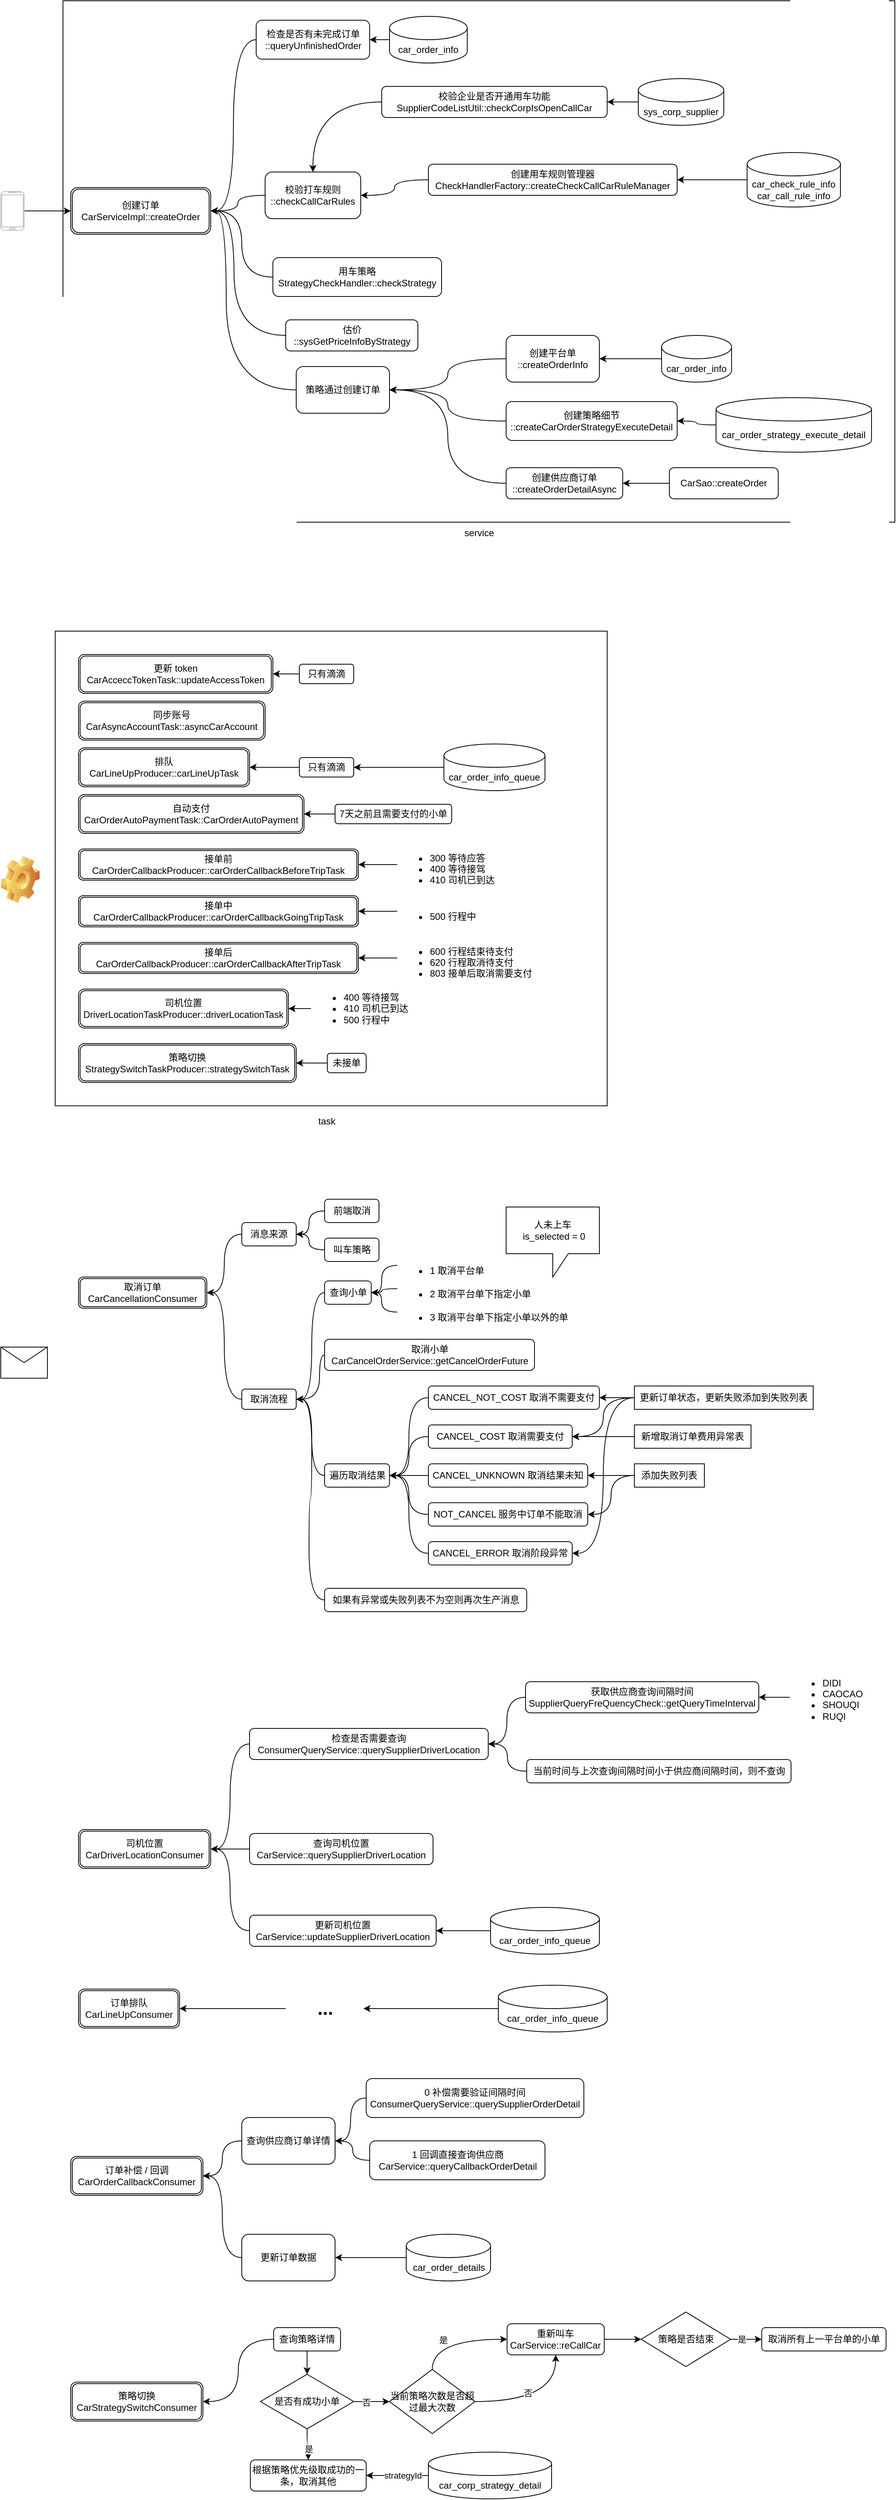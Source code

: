 <mxfile version="15.3.0" type="github">
  <diagram id="36eU4pKLtjQGRjDaztEr" name="订单状态">
    <mxGraphModel dx="1133" dy="668" grid="1" gridSize="10" guides="1" tooltips="1" connect="1" arrows="1" fold="1" page="1" pageScale="1" pageWidth="827" pageHeight="1169" math="0" shadow="0">
      <root>
        <mxCell id="0" />
        <mxCell id="1" parent="0" />
        <mxCell id="iOZaVTO8fL7gchkErI3n-64" value="" style="rounded=0;whiteSpace=wrap;html=1;" vertex="1" parent="1">
          <mxGeometry x="100" y="880" width="710" height="610" as="geometry" />
        </mxCell>
        <mxCell id="Fg9hLDMmJoLkrDjKvClW-10" value="service" style="verticalLabelPosition=bottom;verticalAlign=top;html=1;shape=mxgraph.basic.rect;fillColor2=none;strokeWidth=1;size=20;indent=5;sketch=0;shadow=0;" parent="1" vertex="1">
          <mxGeometry x="110" y="70" width="1070" height="670" as="geometry" />
        </mxCell>
        <mxCell id="Fg9hLDMmJoLkrDjKvClW-2" value="创建订单&lt;br&gt;CarServiceImpl::createOrder" style="shape=ext;double=1;rounded=1;whiteSpace=wrap;html=1;" parent="1" vertex="1">
          <mxGeometry x="120" y="310" width="180" height="60" as="geometry" />
        </mxCell>
        <mxCell id="Fg9hLDMmJoLkrDjKvClW-6" value="" style="edgeStyle=orthogonalEdgeStyle;rounded=0;orthogonalLoop=1;jettySize=auto;html=1;" parent="1" source="Fg9hLDMmJoLkrDjKvClW-5" target="Fg9hLDMmJoLkrDjKvClW-2" edge="1">
          <mxGeometry relative="1" as="geometry" />
        </mxCell>
        <mxCell id="Fg9hLDMmJoLkrDjKvClW-5" value="" style="verticalLabelPosition=bottom;verticalAlign=top;html=1;shadow=0;dashed=0;strokeWidth=1;shape=mxgraph.android.phone2;strokeColor=#c0c0c0;" parent="1" vertex="1">
          <mxGeometry x="30" y="315" width="30" height="50" as="geometry" />
        </mxCell>
        <mxCell id="iOZaVTO8fL7gchkErI3n-5" style="edgeStyle=orthogonalEdgeStyle;rounded=0;orthogonalLoop=1;jettySize=auto;html=1;entryX=1;entryY=0.5;entryDx=0;entryDy=0;curved=1;" edge="1" parent="1" source="iOZaVTO8fL7gchkErI3n-1" target="Fg9hLDMmJoLkrDjKvClW-2">
          <mxGeometry relative="1" as="geometry" />
        </mxCell>
        <mxCell id="iOZaVTO8fL7gchkErI3n-1" value="检查是否有未完成订单&lt;br&gt;::queryUnfinishedOrder" style="rounded=1;whiteSpace=wrap;html=1;" vertex="1" parent="1">
          <mxGeometry x="358.5" y="95" width="146" height="50" as="geometry" />
        </mxCell>
        <mxCell id="iOZaVTO8fL7gchkErI3n-6" value="" style="edgeStyle=orthogonalEdgeStyle;curved=1;rounded=0;orthogonalLoop=1;jettySize=auto;html=1;" edge="1" parent="1" source="iOZaVTO8fL7gchkErI3n-2" target="Fg9hLDMmJoLkrDjKvClW-2">
          <mxGeometry relative="1" as="geometry" />
        </mxCell>
        <mxCell id="iOZaVTO8fL7gchkErI3n-2" value="校验打车规则&lt;br&gt;::checkCallCarRules" style="rounded=1;whiteSpace=wrap;html=1;" vertex="1" parent="1">
          <mxGeometry x="370" y="290" width="123" height="60" as="geometry" />
        </mxCell>
        <mxCell id="iOZaVTO8fL7gchkErI3n-7" value="" style="edgeStyle=orthogonalEdgeStyle;curved=1;rounded=0;orthogonalLoop=1;jettySize=auto;html=1;" edge="1" parent="1" source="iOZaVTO8fL7gchkErI3n-3" target="iOZaVTO8fL7gchkErI3n-1">
          <mxGeometry relative="1" as="geometry" />
        </mxCell>
        <mxCell id="iOZaVTO8fL7gchkErI3n-3" value="car_order_info" style="shape=cylinder3;whiteSpace=wrap;html=1;boundedLbl=1;backgroundOutline=1;size=15;" vertex="1" parent="1">
          <mxGeometry x="530" y="90" width="100" height="60" as="geometry" />
        </mxCell>
        <mxCell id="iOZaVTO8fL7gchkErI3n-8" value="" style="edgeStyle=orthogonalEdgeStyle;curved=1;rounded=0;orthogonalLoop=1;jettySize=auto;html=1;" edge="1" parent="1" source="iOZaVTO8fL7gchkErI3n-4" target="iOZaVTO8fL7gchkErI3n-2">
          <mxGeometry relative="1" as="geometry" />
        </mxCell>
        <mxCell id="iOZaVTO8fL7gchkErI3n-4" value="校验企业是否开通用车功能&lt;br&gt;SupplierCodeListUtil::checkCorpIsOpenCallCar" style="rounded=1;whiteSpace=wrap;html=1;" vertex="1" parent="1">
          <mxGeometry x="520" y="180" width="290" height="40" as="geometry" />
        </mxCell>
        <mxCell id="iOZaVTO8fL7gchkErI3n-10" value="" style="edgeStyle=orthogonalEdgeStyle;curved=1;rounded=0;orthogonalLoop=1;jettySize=auto;html=1;" edge="1" parent="1" source="iOZaVTO8fL7gchkErI3n-9" target="iOZaVTO8fL7gchkErI3n-4">
          <mxGeometry relative="1" as="geometry" />
        </mxCell>
        <mxCell id="iOZaVTO8fL7gchkErI3n-9" value="sys_corp_supplier" style="shape=cylinder3;whiteSpace=wrap;html=1;boundedLbl=1;backgroundOutline=1;size=15;" vertex="1" parent="1">
          <mxGeometry x="850" y="170" width="110" height="60" as="geometry" />
        </mxCell>
        <mxCell id="iOZaVTO8fL7gchkErI3n-12" value="" style="edgeStyle=orthogonalEdgeStyle;curved=1;rounded=0;orthogonalLoop=1;jettySize=auto;html=1;" edge="1" parent="1" source="iOZaVTO8fL7gchkErI3n-11" target="iOZaVTO8fL7gchkErI3n-2">
          <mxGeometry relative="1" as="geometry" />
        </mxCell>
        <mxCell id="iOZaVTO8fL7gchkErI3n-11" value="创建用车规则管理器&lt;br&gt;CheckHandlerFactory::createCheckCallCarRuleManager" style="rounded=1;whiteSpace=wrap;html=1;" vertex="1" parent="1">
          <mxGeometry x="580" y="280" width="320" height="40" as="geometry" />
        </mxCell>
        <mxCell id="iOZaVTO8fL7gchkErI3n-14" value="" style="edgeStyle=orthogonalEdgeStyle;curved=1;rounded=0;orthogonalLoop=1;jettySize=auto;html=1;" edge="1" parent="1" source="iOZaVTO8fL7gchkErI3n-13" target="iOZaVTO8fL7gchkErI3n-11">
          <mxGeometry relative="1" as="geometry" />
        </mxCell>
        <mxCell id="iOZaVTO8fL7gchkErI3n-13" value="car_check_rule_info&lt;br&gt;car_call_rule_info" style="shape=cylinder3;whiteSpace=wrap;html=1;boundedLbl=1;backgroundOutline=1;size=15;" vertex="1" parent="1">
          <mxGeometry x="990" y="265" width="120" height="70" as="geometry" />
        </mxCell>
        <mxCell id="iOZaVTO8fL7gchkErI3n-16" style="edgeStyle=orthogonalEdgeStyle;curved=1;rounded=0;orthogonalLoop=1;jettySize=auto;html=1;" edge="1" parent="1" source="iOZaVTO8fL7gchkErI3n-15" target="Fg9hLDMmJoLkrDjKvClW-2">
          <mxGeometry relative="1" as="geometry">
            <Array as="points">
              <mxPoint x="340" y="425" />
              <mxPoint x="340" y="340" />
            </Array>
          </mxGeometry>
        </mxCell>
        <mxCell id="iOZaVTO8fL7gchkErI3n-15" value="用车策略&lt;br&gt;StrategyCheckHandler::checkStrategy" style="rounded=1;whiteSpace=wrap;html=1;" vertex="1" parent="1">
          <mxGeometry x="380" y="400" width="217" height="50" as="geometry" />
        </mxCell>
        <mxCell id="iOZaVTO8fL7gchkErI3n-18" style="edgeStyle=orthogonalEdgeStyle;curved=1;rounded=0;orthogonalLoop=1;jettySize=auto;html=1;entryX=1;entryY=0.5;entryDx=0;entryDy=0;" edge="1" parent="1" source="iOZaVTO8fL7gchkErI3n-17" target="Fg9hLDMmJoLkrDjKvClW-2">
          <mxGeometry relative="1" as="geometry">
            <Array as="points">
              <mxPoint x="330" y="500" />
              <mxPoint x="330" y="340" />
            </Array>
          </mxGeometry>
        </mxCell>
        <mxCell id="iOZaVTO8fL7gchkErI3n-17" value="估价&lt;br&gt;::sysGetPriceInfoByStrategy" style="rounded=1;whiteSpace=wrap;html=1;" vertex="1" parent="1">
          <mxGeometry x="396.5" y="480" width="170" height="40" as="geometry" />
        </mxCell>
        <mxCell id="iOZaVTO8fL7gchkErI3n-20" style="edgeStyle=orthogonalEdgeStyle;curved=1;rounded=0;orthogonalLoop=1;jettySize=auto;html=1;entryX=1;entryY=0.5;entryDx=0;entryDy=0;" edge="1" parent="1" source="iOZaVTO8fL7gchkErI3n-19" target="Fg9hLDMmJoLkrDjKvClW-2">
          <mxGeometry relative="1" as="geometry">
            <mxPoint x="310" y="340" as="targetPoint" />
            <Array as="points">
              <mxPoint x="320" y="570" />
              <mxPoint x="320" y="340" />
            </Array>
          </mxGeometry>
        </mxCell>
        <mxCell id="iOZaVTO8fL7gchkErI3n-19" value="策略通过创建订单" style="rounded=1;whiteSpace=wrap;html=1;" vertex="1" parent="1">
          <mxGeometry x="410" y="540" width="120" height="60" as="geometry" />
        </mxCell>
        <mxCell id="iOZaVTO8fL7gchkErI3n-22" value="" style="edgeStyle=orthogonalEdgeStyle;curved=1;rounded=0;orthogonalLoop=1;jettySize=auto;html=1;entryX=1;entryY=0.5;entryDx=0;entryDy=0;" edge="1" parent="1" source="iOZaVTO8fL7gchkErI3n-21" target="iOZaVTO8fL7gchkErI3n-19">
          <mxGeometry relative="1" as="geometry" />
        </mxCell>
        <mxCell id="iOZaVTO8fL7gchkErI3n-21" value="创建平台单&lt;br&gt;::createOrderInfo" style="rounded=1;whiteSpace=wrap;html=1;" vertex="1" parent="1">
          <mxGeometry x="680" y="500" width="120" height="60" as="geometry" />
        </mxCell>
        <mxCell id="iOZaVTO8fL7gchkErI3n-24" value="" style="edgeStyle=orthogonalEdgeStyle;curved=1;rounded=0;orthogonalLoop=1;jettySize=auto;html=1;" edge="1" parent="1" source="iOZaVTO8fL7gchkErI3n-23" target="iOZaVTO8fL7gchkErI3n-21">
          <mxGeometry relative="1" as="geometry" />
        </mxCell>
        <mxCell id="iOZaVTO8fL7gchkErI3n-23" value="car_order_info" style="shape=cylinder3;whiteSpace=wrap;html=1;boundedLbl=1;backgroundOutline=1;size=15;" vertex="1" parent="1">
          <mxGeometry x="880" y="500" width="90" height="60" as="geometry" />
        </mxCell>
        <mxCell id="iOZaVTO8fL7gchkErI3n-28" style="edgeStyle=orthogonalEdgeStyle;curved=1;rounded=0;orthogonalLoop=1;jettySize=auto;html=1;entryX=1;entryY=0.5;entryDx=0;entryDy=0;" edge="1" parent="1" source="iOZaVTO8fL7gchkErI3n-25" target="iOZaVTO8fL7gchkErI3n-19">
          <mxGeometry relative="1" as="geometry" />
        </mxCell>
        <mxCell id="iOZaVTO8fL7gchkErI3n-25" value="创建策略细节&lt;br&gt;::createCarOrderStrategyExecuteDetail" style="rounded=1;whiteSpace=wrap;html=1;" vertex="1" parent="1">
          <mxGeometry x="680" y="585" width="220" height="50" as="geometry" />
        </mxCell>
        <mxCell id="iOZaVTO8fL7gchkErI3n-27" value="" style="edgeStyle=orthogonalEdgeStyle;curved=1;rounded=0;orthogonalLoop=1;jettySize=auto;html=1;" edge="1" parent="1" source="iOZaVTO8fL7gchkErI3n-26" target="iOZaVTO8fL7gchkErI3n-25">
          <mxGeometry relative="1" as="geometry" />
        </mxCell>
        <mxCell id="iOZaVTO8fL7gchkErI3n-26" value="car_order_strategy_execute_detail" style="shape=cylinder3;whiteSpace=wrap;html=1;boundedLbl=1;backgroundOutline=1;size=15;" vertex="1" parent="1">
          <mxGeometry x="950" y="580" width="200" height="70" as="geometry" />
        </mxCell>
        <mxCell id="iOZaVTO8fL7gchkErI3n-30" style="edgeStyle=orthogonalEdgeStyle;curved=1;rounded=0;orthogonalLoop=1;jettySize=auto;html=1;entryX=1;entryY=0.5;entryDx=0;entryDy=0;" edge="1" parent="1" source="iOZaVTO8fL7gchkErI3n-29" target="iOZaVTO8fL7gchkErI3n-19">
          <mxGeometry relative="1" as="geometry" />
        </mxCell>
        <mxCell id="iOZaVTO8fL7gchkErI3n-29" value="创建供应商订单&lt;br&gt;::createOrderDetailAsync" style="rounded=1;whiteSpace=wrap;html=1;" vertex="1" parent="1">
          <mxGeometry x="680" y="670" width="150" height="40" as="geometry" />
        </mxCell>
        <mxCell id="iOZaVTO8fL7gchkErI3n-32" value="" style="edgeStyle=orthogonalEdgeStyle;curved=1;rounded=0;orthogonalLoop=1;jettySize=auto;html=1;" edge="1" parent="1" source="iOZaVTO8fL7gchkErI3n-31" target="iOZaVTO8fL7gchkErI3n-29">
          <mxGeometry relative="1" as="geometry" />
        </mxCell>
        <mxCell id="iOZaVTO8fL7gchkErI3n-31" value="CarSao::createOrder" style="rounded=1;whiteSpace=wrap;html=1;" vertex="1" parent="1">
          <mxGeometry x="890" y="670" width="140" height="40" as="geometry" />
        </mxCell>
        <mxCell id="iOZaVTO8fL7gchkErI3n-33" value="" style="shape=image;html=1;verticalLabelPosition=bottom;verticalAlign=top;imageAspect=0;image=img/clipart/Gear_128x128.png" vertex="1" parent="1">
          <mxGeometry x="30" y="1169" width="50" height="60" as="geometry" />
        </mxCell>
        <mxCell id="iOZaVTO8fL7gchkErI3n-35" value="更新 token&lt;br&gt;CarAcceccTokenTask::updateAccessToken" style="shape=ext;double=1;rounded=1;whiteSpace=wrap;html=1;" vertex="1" parent="1">
          <mxGeometry x="130" y="910" width="250" height="50" as="geometry" />
        </mxCell>
        <mxCell id="iOZaVTO8fL7gchkErI3n-36" value="同步账号&lt;br&gt;CarAsyncAccountTask::asyncCarAccount" style="shape=ext;double=1;rounded=1;whiteSpace=wrap;html=1;" vertex="1" parent="1">
          <mxGeometry x="130" y="970" width="240" height="50" as="geometry" />
        </mxCell>
        <mxCell id="iOZaVTO8fL7gchkErI3n-37" value="排队&lt;br&gt;CarLineUpProducer::carLineUpTask" style="shape=ext;double=1;rounded=1;whiteSpace=wrap;html=1;" vertex="1" parent="1">
          <mxGeometry x="130" y="1030" width="220" height="50" as="geometry" />
        </mxCell>
        <mxCell id="iOZaVTO8fL7gchkErI3n-42" value="" style="edgeStyle=orthogonalEdgeStyle;curved=1;rounded=0;orthogonalLoop=1;jettySize=auto;html=1;" edge="1" parent="1" source="iOZaVTO8fL7gchkErI3n-38">
          <mxGeometry relative="1" as="geometry">
            <mxPoint x="380" y="935" as="targetPoint" />
          </mxGeometry>
        </mxCell>
        <mxCell id="iOZaVTO8fL7gchkErI3n-38" value="只有滴滴" style="rounded=1;whiteSpace=wrap;html=1;" vertex="1" parent="1">
          <mxGeometry x="414" y="922.5" width="70" height="25" as="geometry" />
        </mxCell>
        <mxCell id="iOZaVTO8fL7gchkErI3n-43" value="" style="edgeStyle=orthogonalEdgeStyle;curved=1;rounded=0;orthogonalLoop=1;jettySize=auto;html=1;" edge="1" parent="1" source="iOZaVTO8fL7gchkErI3n-40" target="iOZaVTO8fL7gchkErI3n-37">
          <mxGeometry relative="1" as="geometry" />
        </mxCell>
        <mxCell id="iOZaVTO8fL7gchkErI3n-40" value="只有滴滴" style="rounded=1;whiteSpace=wrap;html=1;" vertex="1" parent="1">
          <mxGeometry x="414" y="1042.5" width="70" height="25" as="geometry" />
        </mxCell>
        <mxCell id="iOZaVTO8fL7gchkErI3n-45" value="" style="edgeStyle=orthogonalEdgeStyle;curved=1;rounded=0;orthogonalLoop=1;jettySize=auto;html=1;" edge="1" parent="1" source="iOZaVTO8fL7gchkErI3n-44" target="iOZaVTO8fL7gchkErI3n-40">
          <mxGeometry relative="1" as="geometry" />
        </mxCell>
        <mxCell id="iOZaVTO8fL7gchkErI3n-44" value="car_order_info_queue" style="shape=cylinder3;whiteSpace=wrap;html=1;boundedLbl=1;backgroundOutline=1;size=15;" vertex="1" parent="1">
          <mxGeometry x="600" y="1025" width="130" height="60" as="geometry" />
        </mxCell>
        <mxCell id="iOZaVTO8fL7gchkErI3n-46" value="自动支付&lt;br&gt;CarOrderAutoPaymentTask::CarOrderAutoPayment" style="shape=ext;double=1;rounded=1;whiteSpace=wrap;html=1;" vertex="1" parent="1">
          <mxGeometry x="130" y="1090" width="290" height="50" as="geometry" />
        </mxCell>
        <mxCell id="iOZaVTO8fL7gchkErI3n-50" value="" style="edgeStyle=orthogonalEdgeStyle;curved=1;rounded=0;orthogonalLoop=1;jettySize=auto;html=1;" edge="1" parent="1" source="iOZaVTO8fL7gchkErI3n-49" target="iOZaVTO8fL7gchkErI3n-46">
          <mxGeometry relative="1" as="geometry" />
        </mxCell>
        <mxCell id="iOZaVTO8fL7gchkErI3n-49" value="&lt;span&gt;7天之前且需要支付的小单&lt;/span&gt;" style="rounded=1;whiteSpace=wrap;html=1;" vertex="1" parent="1">
          <mxGeometry x="460" y="1102.5" width="150" height="25" as="geometry" />
        </mxCell>
        <mxCell id="iOZaVTO8fL7gchkErI3n-51" value="接单前&lt;br&gt;CarOrderCallbackProducer::carOrderCallbackBeforeTripTask" style="shape=ext;double=1;rounded=1;whiteSpace=wrap;html=1;" vertex="1" parent="1">
          <mxGeometry x="130" y="1160" width="360" height="40" as="geometry" />
        </mxCell>
        <mxCell id="iOZaVTO8fL7gchkErI3n-52" value="接单中&lt;br&gt;CarOrderCallbackProducer::carOrderCallbackGoingTripTask" style="shape=ext;double=1;rounded=1;whiteSpace=wrap;html=1;" vertex="1" parent="1">
          <mxGeometry x="130" y="1220" width="360" height="40" as="geometry" />
        </mxCell>
        <mxCell id="iOZaVTO8fL7gchkErI3n-53" value="接单后&lt;br&gt;CarOrderCallbackProducer::carOrderCallbackAfterTripTask" style="shape=ext;double=1;rounded=1;whiteSpace=wrap;html=1;" vertex="1" parent="1">
          <mxGeometry x="130" y="1280" width="360" height="40" as="geometry" />
        </mxCell>
        <mxCell id="iOZaVTO8fL7gchkErI3n-56" value="" style="edgeStyle=orthogonalEdgeStyle;curved=1;rounded=0;orthogonalLoop=1;jettySize=auto;html=1;" edge="1" parent="1" source="iOZaVTO8fL7gchkErI3n-55" target="iOZaVTO8fL7gchkErI3n-51">
          <mxGeometry relative="1" as="geometry" />
        </mxCell>
        <mxCell id="iOZaVTO8fL7gchkErI3n-55" value="&lt;ul&gt;&lt;li&gt;300 等待应答&lt;/li&gt;&lt;li&gt;400 等待接驾&lt;/li&gt;&lt;li&gt;410 司机已到达&lt;/li&gt;&lt;/ul&gt;" style="text;strokeColor=none;fillColor=none;html=1;whiteSpace=wrap;verticalAlign=middle;overflow=hidden;" vertex="1" parent="1">
          <mxGeometry x="540" y="1150" width="130" height="60" as="geometry" />
        </mxCell>
        <mxCell id="iOZaVTO8fL7gchkErI3n-58" value="" style="edgeStyle=orthogonalEdgeStyle;curved=1;rounded=0;orthogonalLoop=1;jettySize=auto;html=1;" edge="1" parent="1" source="iOZaVTO8fL7gchkErI3n-57" target="iOZaVTO8fL7gchkErI3n-52">
          <mxGeometry relative="1" as="geometry" />
        </mxCell>
        <mxCell id="iOZaVTO8fL7gchkErI3n-57" value="&lt;ul&gt;&lt;li&gt;500 行程中&lt;/li&gt;&lt;/ul&gt;" style="text;strokeColor=none;fillColor=none;html=1;whiteSpace=wrap;verticalAlign=middle;overflow=hidden;" vertex="1" parent="1">
          <mxGeometry x="540" y="1225" width="110" height="30" as="geometry" />
        </mxCell>
        <mxCell id="iOZaVTO8fL7gchkErI3n-60" value="" style="edgeStyle=orthogonalEdgeStyle;curved=1;rounded=0;orthogonalLoop=1;jettySize=auto;html=1;" edge="1" parent="1" source="iOZaVTO8fL7gchkErI3n-59" target="iOZaVTO8fL7gchkErI3n-53">
          <mxGeometry relative="1" as="geometry" />
        </mxCell>
        <mxCell id="iOZaVTO8fL7gchkErI3n-59" value="&lt;ul&gt;&lt;li&gt;600 行程结束待支付&lt;/li&gt;&lt;li&gt;620 行程取消待支付&lt;/li&gt;&lt;li&gt;803 接单后取消需要支付&lt;/li&gt;&lt;/ul&gt;" style="text;strokeColor=none;fillColor=none;html=1;whiteSpace=wrap;verticalAlign=middle;overflow=hidden;" vertex="1" parent="1">
          <mxGeometry x="540" y="1270" width="180" height="60" as="geometry" />
        </mxCell>
        <mxCell id="iOZaVTO8fL7gchkErI3n-61" value="司机位置&lt;br&gt;DriverLocationTaskProducer::driverLocationTask" style="shape=ext;double=1;rounded=1;whiteSpace=wrap;html=1;" vertex="1" parent="1">
          <mxGeometry x="130" y="1340" width="270" height="50" as="geometry" />
        </mxCell>
        <mxCell id="iOZaVTO8fL7gchkErI3n-62" value="策略切换&lt;br&gt;StrategySwitchTaskProducer::strategySwitchTask" style="shape=ext;double=1;rounded=1;whiteSpace=wrap;html=1;" vertex="1" parent="1">
          <mxGeometry x="130" y="1410" width="280" height="50" as="geometry" />
        </mxCell>
        <mxCell id="iOZaVTO8fL7gchkErI3n-65" value="task" style="text;html=1;align=center;verticalAlign=middle;resizable=0;points=[];autosize=1;strokeColor=none;fillColor=none;" vertex="1" parent="1">
          <mxGeometry x="429" y="1500" width="40" height="20" as="geometry" />
        </mxCell>
        <mxCell id="iOZaVTO8fL7gchkErI3n-67" value="" style="edgeStyle=orthogonalEdgeStyle;curved=1;rounded=0;orthogonalLoop=1;jettySize=auto;html=1;" edge="1" parent="1" source="iOZaVTO8fL7gchkErI3n-66" target="iOZaVTO8fL7gchkErI3n-62">
          <mxGeometry relative="1" as="geometry" />
        </mxCell>
        <mxCell id="iOZaVTO8fL7gchkErI3n-66" value="未接单" style="rounded=1;whiteSpace=wrap;html=1;" vertex="1" parent="1">
          <mxGeometry x="450" y="1422.5" width="50" height="25" as="geometry" />
        </mxCell>
        <mxCell id="iOZaVTO8fL7gchkErI3n-69" value="" style="edgeStyle=orthogonalEdgeStyle;curved=1;rounded=0;orthogonalLoop=1;jettySize=auto;html=1;" edge="1" parent="1" source="iOZaVTO8fL7gchkErI3n-68" target="iOZaVTO8fL7gchkErI3n-61">
          <mxGeometry relative="1" as="geometry" />
        </mxCell>
        <mxCell id="iOZaVTO8fL7gchkErI3n-68" value="&lt;ul&gt;&lt;li&gt;400 等待接驾&lt;/li&gt;&lt;li&gt;410 司机已到达&lt;/li&gt;&lt;li&gt;500 行程中&lt;/li&gt;&lt;/ul&gt;" style="text;strokeColor=none;fillColor=none;html=1;whiteSpace=wrap;verticalAlign=middle;overflow=hidden;" vertex="1" parent="1">
          <mxGeometry x="429" y="1327.5" width="130" height="75" as="geometry" />
        </mxCell>
        <mxCell id="iOZaVTO8fL7gchkErI3n-70" value="" style="shape=message;html=1;whiteSpace=wrap;html=1;outlineConnect=0;" vertex="1" parent="1">
          <mxGeometry x="30" y="1800" width="60" height="40" as="geometry" />
        </mxCell>
        <mxCell id="iOZaVTO8fL7gchkErI3n-71" value="取消订单&lt;br&gt;CarCancellationConsumer" style="shape=ext;double=1;rounded=1;whiteSpace=wrap;html=1;" vertex="1" parent="1">
          <mxGeometry x="130" y="1710" width="165" height="40" as="geometry" />
        </mxCell>
        <mxCell id="iOZaVTO8fL7gchkErI3n-77" style="edgeStyle=orthogonalEdgeStyle;curved=1;rounded=0;orthogonalLoop=1;jettySize=auto;html=1;entryX=1;entryY=0.5;entryDx=0;entryDy=0;" edge="1" parent="1" source="iOZaVTO8fL7gchkErI3n-72" target="iOZaVTO8fL7gchkErI3n-71">
          <mxGeometry relative="1" as="geometry" />
        </mxCell>
        <mxCell id="iOZaVTO8fL7gchkErI3n-72" value="消息来源" style="rounded=1;whiteSpace=wrap;html=1;" vertex="1" parent="1">
          <mxGeometry x="340" y="1640" width="70" height="30" as="geometry" />
        </mxCell>
        <mxCell id="iOZaVTO8fL7gchkErI3n-75" value="" style="edgeStyle=orthogonalEdgeStyle;curved=1;rounded=0;orthogonalLoop=1;jettySize=auto;html=1;" edge="1" parent="1" source="iOZaVTO8fL7gchkErI3n-73" target="iOZaVTO8fL7gchkErI3n-72">
          <mxGeometry relative="1" as="geometry" />
        </mxCell>
        <mxCell id="iOZaVTO8fL7gchkErI3n-73" value="前端取消" style="rounded=1;whiteSpace=wrap;html=1;" vertex="1" parent="1">
          <mxGeometry x="446.5" y="1610" width="70" height="30" as="geometry" />
        </mxCell>
        <mxCell id="iOZaVTO8fL7gchkErI3n-76" value="" style="edgeStyle=orthogonalEdgeStyle;curved=1;rounded=0;orthogonalLoop=1;jettySize=auto;html=1;" edge="1" parent="1" source="iOZaVTO8fL7gchkErI3n-74" target="iOZaVTO8fL7gchkErI3n-72">
          <mxGeometry relative="1" as="geometry" />
        </mxCell>
        <mxCell id="iOZaVTO8fL7gchkErI3n-74" value="叫车策略" style="rounded=1;whiteSpace=wrap;html=1;" vertex="1" parent="1">
          <mxGeometry x="446.5" y="1660" width="70" height="30" as="geometry" />
        </mxCell>
        <mxCell id="iOZaVTO8fL7gchkErI3n-82" value="" style="edgeStyle=orthogonalEdgeStyle;curved=1;rounded=0;orthogonalLoop=1;jettySize=auto;html=1;entryX=1;entryY=0.5;entryDx=0;entryDy=0;" edge="1" parent="1" source="iOZaVTO8fL7gchkErI3n-78" target="iOZaVTO8fL7gchkErI3n-71">
          <mxGeometry relative="1" as="geometry" />
        </mxCell>
        <mxCell id="iOZaVTO8fL7gchkErI3n-78" value="取消流程" style="rounded=1;whiteSpace=wrap;html=1;" vertex="1" parent="1">
          <mxGeometry x="340" y="1854" width="70" height="26" as="geometry" />
        </mxCell>
        <mxCell id="iOZaVTO8fL7gchkErI3n-95" value="" style="edgeStyle=orthogonalEdgeStyle;curved=1;rounded=0;orthogonalLoop=1;jettySize=auto;html=1;entryX=1;entryY=0.5;entryDx=0;entryDy=0;" edge="1" parent="1" source="iOZaVTO8fL7gchkErI3n-83" target="iOZaVTO8fL7gchkErI3n-78">
          <mxGeometry relative="1" as="geometry">
            <Array as="points">
              <mxPoint x="430" y="1730" />
              <mxPoint x="430" y="1867" />
            </Array>
          </mxGeometry>
        </mxCell>
        <mxCell id="iOZaVTO8fL7gchkErI3n-83" value="查询小单" style="rounded=1;whiteSpace=wrap;html=1;" vertex="1" parent="1">
          <mxGeometry x="446.5" y="1715" width="60" height="30" as="geometry" />
        </mxCell>
        <mxCell id="iOZaVTO8fL7gchkErI3n-85" value="" style="edgeStyle=orthogonalEdgeStyle;curved=1;rounded=0;orthogonalLoop=1;jettySize=auto;html=1;entryX=1;entryY=0.5;entryDx=0;entryDy=0;" edge="1" parent="1" source="iOZaVTO8fL7gchkErI3n-84" target="iOZaVTO8fL7gchkErI3n-83">
          <mxGeometry relative="1" as="geometry" />
        </mxCell>
        <mxCell id="iOZaVTO8fL7gchkErI3n-84" value="&lt;ul&gt;&lt;li&gt;1 取消平台单&lt;/li&gt;&lt;/ul&gt;" style="text;strokeColor=none;fillColor=none;html=1;whiteSpace=wrap;verticalAlign=middle;overflow=hidden;" vertex="1" parent="1">
          <mxGeometry x="540" y="1680" width="120" height="30" as="geometry" />
        </mxCell>
        <mxCell id="iOZaVTO8fL7gchkErI3n-88" value="" style="edgeStyle=orthogonalEdgeStyle;curved=1;rounded=0;orthogonalLoop=1;jettySize=auto;html=1;" edge="1" parent="1" source="iOZaVTO8fL7gchkErI3n-86" target="iOZaVTO8fL7gchkErI3n-83">
          <mxGeometry relative="1" as="geometry" />
        </mxCell>
        <mxCell id="iOZaVTO8fL7gchkErI3n-86" value="&lt;ul&gt;&lt;li&gt;2 取消平台单下指定小单&lt;/li&gt;&lt;/ul&gt;" style="text;strokeColor=none;fillColor=none;html=1;whiteSpace=wrap;verticalAlign=middle;overflow=hidden;" vertex="1" parent="1">
          <mxGeometry x="540" y="1710" width="180" height="30" as="geometry" />
        </mxCell>
        <mxCell id="iOZaVTO8fL7gchkErI3n-89" value="" style="edgeStyle=orthogonalEdgeStyle;curved=1;rounded=0;orthogonalLoop=1;jettySize=auto;html=1;" edge="1" parent="1" source="iOZaVTO8fL7gchkErI3n-87" target="iOZaVTO8fL7gchkErI3n-83">
          <mxGeometry relative="1" as="geometry" />
        </mxCell>
        <mxCell id="iOZaVTO8fL7gchkErI3n-87" value="&lt;ul&gt;&lt;li&gt;3 取消平台单下指定小单以外的单&lt;/li&gt;&lt;/ul&gt;" style="text;strokeColor=none;fillColor=none;html=1;whiteSpace=wrap;verticalAlign=middle;overflow=hidden;" vertex="1" parent="1">
          <mxGeometry x="540" y="1740" width="220" height="30" as="geometry" />
        </mxCell>
        <mxCell id="iOZaVTO8fL7gchkErI3n-94" value="人未上车&lt;br&gt;&amp;nbsp;is_selected = 0" style="shape=callout;whiteSpace=wrap;html=1;perimeter=calloutPerimeter;rotation=0;" vertex="1" parent="1">
          <mxGeometry x="680" y="1620" width="120" height="90" as="geometry" />
        </mxCell>
        <mxCell id="iOZaVTO8fL7gchkErI3n-97" value="" style="edgeStyle=orthogonalEdgeStyle;curved=1;rounded=0;orthogonalLoop=1;jettySize=auto;html=1;entryX=1;entryY=0.5;entryDx=0;entryDy=0;" edge="1" parent="1" source="iOZaVTO8fL7gchkErI3n-96" target="iOZaVTO8fL7gchkErI3n-78">
          <mxGeometry relative="1" as="geometry">
            <Array as="points">
              <mxPoint x="440" y="1810" />
              <mxPoint x="440" y="1867" />
            </Array>
          </mxGeometry>
        </mxCell>
        <mxCell id="iOZaVTO8fL7gchkErI3n-96" value="取消小单&lt;br&gt;CarCancelOrderService::getCancelOrderFuture" style="rounded=1;whiteSpace=wrap;html=1;" vertex="1" parent="1">
          <mxGeometry x="446.5" y="1790" width="270" height="40" as="geometry" />
        </mxCell>
        <mxCell id="iOZaVTO8fL7gchkErI3n-123" style="edgeStyle=orthogonalEdgeStyle;curved=1;rounded=0;orthogonalLoop=1;jettySize=auto;html=1;entryX=1;entryY=0.5;entryDx=0;entryDy=0;" edge="1" parent="1" source="iOZaVTO8fL7gchkErI3n-98" target="iOZaVTO8fL7gchkErI3n-78">
          <mxGeometry relative="1" as="geometry">
            <Array as="points">
              <mxPoint x="430" y="1965" />
              <mxPoint x="430" y="1867" />
            </Array>
          </mxGeometry>
        </mxCell>
        <mxCell id="iOZaVTO8fL7gchkErI3n-98" value="遍历取消结果" style="rounded=1;whiteSpace=wrap;html=1;" vertex="1" parent="1">
          <mxGeometry x="446.5" y="1950" width="83.5" height="30" as="geometry" />
        </mxCell>
        <mxCell id="iOZaVTO8fL7gchkErI3n-117" style="edgeStyle=orthogonalEdgeStyle;curved=1;rounded=0;orthogonalLoop=1;jettySize=auto;html=1;entryX=1;entryY=0.5;entryDx=0;entryDy=0;" edge="1" parent="1" source="iOZaVTO8fL7gchkErI3n-99" target="iOZaVTO8fL7gchkErI3n-98">
          <mxGeometry relative="1" as="geometry" />
        </mxCell>
        <mxCell id="iOZaVTO8fL7gchkErI3n-99" value="CANCEL_NOT_COST 取消不需要支付" style="rounded=1;whiteSpace=wrap;html=1;" vertex="1" parent="1">
          <mxGeometry x="580" y="1850" width="220" height="30" as="geometry" />
        </mxCell>
        <mxCell id="iOZaVTO8fL7gchkErI3n-106" value="" style="edgeStyle=orthogonalEdgeStyle;curved=1;rounded=0;orthogonalLoop=1;jettySize=auto;html=1;" edge="1" parent="1" source="iOZaVTO8fL7gchkErI3n-100" target="iOZaVTO8fL7gchkErI3n-99">
          <mxGeometry relative="1" as="geometry">
            <mxPoint x="805" y="1865" as="targetPoint" />
          </mxGeometry>
        </mxCell>
        <mxCell id="iOZaVTO8fL7gchkErI3n-112" style="edgeStyle=orthogonalEdgeStyle;curved=1;rounded=0;orthogonalLoop=1;jettySize=auto;html=1;entryX=1;entryY=0.5;entryDx=0;entryDy=0;" edge="1" parent="1" source="iOZaVTO8fL7gchkErI3n-100" target="iOZaVTO8fL7gchkErI3n-101">
          <mxGeometry relative="1" as="geometry" />
        </mxCell>
        <mxCell id="iOZaVTO8fL7gchkErI3n-114" style="edgeStyle=orthogonalEdgeStyle;curved=1;rounded=0;orthogonalLoop=1;jettySize=auto;html=1;entryX=1;entryY=0.5;entryDx=0;entryDy=0;" edge="1" parent="1" source="iOZaVTO8fL7gchkErI3n-100" target="iOZaVTO8fL7gchkErI3n-113">
          <mxGeometry relative="1" as="geometry" />
        </mxCell>
        <mxCell id="iOZaVTO8fL7gchkErI3n-100" value="更新订单状态，更新失败添加到失败列表" style="rounded=0;whiteSpace=wrap;html=1;" vertex="1" parent="1">
          <mxGeometry x="845" y="1850" width="230" height="30" as="geometry" />
        </mxCell>
        <mxCell id="iOZaVTO8fL7gchkErI3n-118" style="edgeStyle=orthogonalEdgeStyle;curved=1;rounded=0;orthogonalLoop=1;jettySize=auto;html=1;entryX=1;entryY=0.5;entryDx=0;entryDy=0;" edge="1" parent="1" source="iOZaVTO8fL7gchkErI3n-101" target="iOZaVTO8fL7gchkErI3n-98">
          <mxGeometry relative="1" as="geometry" />
        </mxCell>
        <mxCell id="iOZaVTO8fL7gchkErI3n-101" value="CANCEL_COST 取消需要支付" style="rounded=1;whiteSpace=wrap;html=1;" vertex="1" parent="1">
          <mxGeometry x="580" y="1900" width="185" height="30" as="geometry" />
        </mxCell>
        <mxCell id="iOZaVTO8fL7gchkErI3n-105" value="" style="edgeStyle=orthogonalEdgeStyle;curved=1;rounded=0;orthogonalLoop=1;jettySize=auto;html=1;" edge="1" parent="1" source="iOZaVTO8fL7gchkErI3n-102">
          <mxGeometry relative="1" as="geometry">
            <mxPoint x="765" y="1915" as="targetPoint" />
          </mxGeometry>
        </mxCell>
        <mxCell id="iOZaVTO8fL7gchkErI3n-102" value="新增取消订单费用异常表" style="rounded=0;whiteSpace=wrap;html=1;" vertex="1" parent="1">
          <mxGeometry x="845" y="1900" width="150" height="30" as="geometry" />
        </mxCell>
        <mxCell id="iOZaVTO8fL7gchkErI3n-119" style="edgeStyle=orthogonalEdgeStyle;curved=1;rounded=0;orthogonalLoop=1;jettySize=auto;html=1;entryX=1;entryY=0.5;entryDx=0;entryDy=0;" edge="1" parent="1" source="iOZaVTO8fL7gchkErI3n-103" target="iOZaVTO8fL7gchkErI3n-98">
          <mxGeometry relative="1" as="geometry" />
        </mxCell>
        <mxCell id="iOZaVTO8fL7gchkErI3n-103" value="CANCEL_UNKNOWN 取消结果未知" style="rounded=1;whiteSpace=wrap;html=1;" vertex="1" parent="1">
          <mxGeometry x="580" y="1950" width="205" height="30" as="geometry" />
        </mxCell>
        <mxCell id="iOZaVTO8fL7gchkErI3n-109" value="" style="edgeStyle=orthogonalEdgeStyle;curved=1;rounded=0;orthogonalLoop=1;jettySize=auto;html=1;" edge="1" parent="1" source="iOZaVTO8fL7gchkErI3n-104" target="iOZaVTO8fL7gchkErI3n-103">
          <mxGeometry relative="1" as="geometry" />
        </mxCell>
        <mxCell id="iOZaVTO8fL7gchkErI3n-111" style="edgeStyle=orthogonalEdgeStyle;curved=1;rounded=0;orthogonalLoop=1;jettySize=auto;html=1;entryX=1;entryY=0.5;entryDx=0;entryDy=0;" edge="1" parent="1" source="iOZaVTO8fL7gchkErI3n-104" target="iOZaVTO8fL7gchkErI3n-110">
          <mxGeometry relative="1" as="geometry" />
        </mxCell>
        <mxCell id="iOZaVTO8fL7gchkErI3n-104" value="添加失败列表" style="rounded=0;whiteSpace=wrap;html=1;" vertex="1" parent="1">
          <mxGeometry x="845" y="1950" width="90" height="30" as="geometry" />
        </mxCell>
        <mxCell id="iOZaVTO8fL7gchkErI3n-120" style="edgeStyle=orthogonalEdgeStyle;curved=1;rounded=0;orthogonalLoop=1;jettySize=auto;html=1;entryX=1;entryY=0.5;entryDx=0;entryDy=0;" edge="1" parent="1" source="iOZaVTO8fL7gchkErI3n-110" target="iOZaVTO8fL7gchkErI3n-98">
          <mxGeometry relative="1" as="geometry" />
        </mxCell>
        <mxCell id="iOZaVTO8fL7gchkErI3n-110" value="NOT_CANCEL 服务中订单不能取消" style="rounded=1;whiteSpace=wrap;html=1;" vertex="1" parent="1">
          <mxGeometry x="580" y="2000" width="205" height="30" as="geometry" />
        </mxCell>
        <mxCell id="iOZaVTO8fL7gchkErI3n-122" style="edgeStyle=orthogonalEdgeStyle;curved=1;rounded=0;orthogonalLoop=1;jettySize=auto;html=1;entryX=1;entryY=0.5;entryDx=0;entryDy=0;" edge="1" parent="1" source="iOZaVTO8fL7gchkErI3n-113" target="iOZaVTO8fL7gchkErI3n-98">
          <mxGeometry relative="1" as="geometry" />
        </mxCell>
        <mxCell id="iOZaVTO8fL7gchkErI3n-113" value="CANCEL_ERROR 取消阶段异常" style="rounded=1;whiteSpace=wrap;html=1;" vertex="1" parent="1">
          <mxGeometry x="580" y="2050" width="185" height="30" as="geometry" />
        </mxCell>
        <mxCell id="iOZaVTO8fL7gchkErI3n-124" style="edgeStyle=orthogonalEdgeStyle;curved=1;rounded=0;orthogonalLoop=1;jettySize=auto;html=1;entryX=1;entryY=0.5;entryDx=0;entryDy=0;" edge="1" parent="1" source="iOZaVTO8fL7gchkErI3n-115" target="iOZaVTO8fL7gchkErI3n-78">
          <mxGeometry relative="1" as="geometry" />
        </mxCell>
        <mxCell id="iOZaVTO8fL7gchkErI3n-115" value="如果有异常或失败列表不为空则再次生产消息" style="rounded=1;whiteSpace=wrap;html=1;" vertex="1" parent="1">
          <mxGeometry x="446.5" y="2110" width="260" height="30" as="geometry" />
        </mxCell>
        <mxCell id="iOZaVTO8fL7gchkErI3n-125" value="司机位置&lt;br&gt;CarDriverLocationConsumer" style="shape=ext;double=1;rounded=1;whiteSpace=wrap;html=1;" vertex="1" parent="1">
          <mxGeometry x="130" y="2420" width="170" height="50" as="geometry" />
        </mxCell>
        <mxCell id="iOZaVTO8fL7gchkErI3n-131" style="edgeStyle=orthogonalEdgeStyle;curved=1;rounded=0;orthogonalLoop=1;jettySize=auto;html=1;entryX=1;entryY=0.5;entryDx=0;entryDy=0;" edge="1" parent="1" source="iOZaVTO8fL7gchkErI3n-126" target="iOZaVTO8fL7gchkErI3n-125">
          <mxGeometry relative="1" as="geometry" />
        </mxCell>
        <mxCell id="iOZaVTO8fL7gchkErI3n-126" value="检查是否需要查询&lt;br&gt;ConsumerQueryService::querySupplierDriverLocation" style="rounded=1;whiteSpace=wrap;html=1;" vertex="1" parent="1">
          <mxGeometry x="350" y="2290" width="307" height="40" as="geometry" />
        </mxCell>
        <mxCell id="iOZaVTO8fL7gchkErI3n-130" style="edgeStyle=orthogonalEdgeStyle;curved=1;rounded=0;orthogonalLoop=1;jettySize=auto;html=1;entryX=1;entryY=0.5;entryDx=0;entryDy=0;" edge="1" parent="1" source="iOZaVTO8fL7gchkErI3n-127" target="iOZaVTO8fL7gchkErI3n-126">
          <mxGeometry relative="1" as="geometry" />
        </mxCell>
        <mxCell id="iOZaVTO8fL7gchkErI3n-127" value="获取供应商查询间隔时间&lt;br&gt;SupplierQueryFreQuencyCheck::getQueryTimeInterval" style="rounded=1;whiteSpace=wrap;html=1;" vertex="1" parent="1">
          <mxGeometry x="705" y="2230" width="300" height="40" as="geometry" />
        </mxCell>
        <mxCell id="iOZaVTO8fL7gchkErI3n-129" value="" style="edgeStyle=orthogonalEdgeStyle;curved=1;rounded=0;orthogonalLoop=1;jettySize=auto;html=1;" edge="1" parent="1" source="iOZaVTO8fL7gchkErI3n-128" target="iOZaVTO8fL7gchkErI3n-127">
          <mxGeometry relative="1" as="geometry" />
        </mxCell>
        <mxCell id="iOZaVTO8fL7gchkErI3n-128" value="&lt;ul&gt;&lt;li&gt;DIDI&lt;/li&gt;&lt;li&gt;CAOCAO&lt;/li&gt;&lt;li&gt;SHOUQI&lt;/li&gt;&lt;li&gt;RUQI&lt;/li&gt;&lt;/ul&gt;" style="text;strokeColor=none;fillColor=none;html=1;whiteSpace=wrap;verticalAlign=middle;overflow=hidden;" vertex="1" parent="1">
          <mxGeometry x="1045" y="2210" width="100" height="80" as="geometry" />
        </mxCell>
        <mxCell id="iOZaVTO8fL7gchkErI3n-133" style="edgeStyle=orthogonalEdgeStyle;curved=1;rounded=0;orthogonalLoop=1;jettySize=auto;html=1;entryX=1;entryY=0.5;entryDx=0;entryDy=0;" edge="1" parent="1" source="iOZaVTO8fL7gchkErI3n-132" target="iOZaVTO8fL7gchkErI3n-126">
          <mxGeometry relative="1" as="geometry" />
        </mxCell>
        <mxCell id="iOZaVTO8fL7gchkErI3n-132" value="当前时间与上次查询间隔时间小于供应商间隔时间，则不查询" style="rounded=1;whiteSpace=wrap;html=1;" vertex="1" parent="1">
          <mxGeometry x="706.5" y="2330" width="340" height="30" as="geometry" />
        </mxCell>
        <mxCell id="iOZaVTO8fL7gchkErI3n-135" value="" style="edgeStyle=orthogonalEdgeStyle;curved=1;rounded=0;orthogonalLoop=1;jettySize=auto;html=1;" edge="1" parent="1" source="iOZaVTO8fL7gchkErI3n-134" target="iOZaVTO8fL7gchkErI3n-125">
          <mxGeometry relative="1" as="geometry" />
        </mxCell>
        <mxCell id="iOZaVTO8fL7gchkErI3n-134" value="查询司机位置&lt;br&gt;CarService::querySupplierDriverLocation" style="rounded=1;whiteSpace=wrap;html=1;" vertex="1" parent="1">
          <mxGeometry x="350" y="2425" width="236" height="40" as="geometry" />
        </mxCell>
        <mxCell id="iOZaVTO8fL7gchkErI3n-137" style="edgeStyle=orthogonalEdgeStyle;curved=1;rounded=0;orthogonalLoop=1;jettySize=auto;html=1;entryX=1;entryY=0.5;entryDx=0;entryDy=0;" edge="1" parent="1" source="iOZaVTO8fL7gchkErI3n-136" target="iOZaVTO8fL7gchkErI3n-125">
          <mxGeometry relative="1" as="geometry" />
        </mxCell>
        <mxCell id="iOZaVTO8fL7gchkErI3n-136" value="更新司机位置&lt;br&gt;CarService::updateSupplierDriverLocation" style="rounded=1;whiteSpace=wrap;html=1;" vertex="1" parent="1">
          <mxGeometry x="350" y="2530" width="240" height="40" as="geometry" />
        </mxCell>
        <mxCell id="iOZaVTO8fL7gchkErI3n-139" value="" style="edgeStyle=orthogonalEdgeStyle;curved=1;rounded=0;orthogonalLoop=1;jettySize=auto;html=1;" edge="1" parent="1" source="iOZaVTO8fL7gchkErI3n-138" target="iOZaVTO8fL7gchkErI3n-136">
          <mxGeometry relative="1" as="geometry" />
        </mxCell>
        <mxCell id="iOZaVTO8fL7gchkErI3n-138" value="car_order_info_queue" style="shape=cylinder3;whiteSpace=wrap;html=1;boundedLbl=1;backgroundOutline=1;size=15;" vertex="1" parent="1">
          <mxGeometry x="660" y="2520" width="140" height="60" as="geometry" />
        </mxCell>
        <mxCell id="iOZaVTO8fL7gchkErI3n-140" value="订单排队&lt;br&gt;CarLineUpConsumer" style="shape=ext;double=1;rounded=1;whiteSpace=wrap;html=1;" vertex="1" parent="1">
          <mxGeometry x="130" y="2625" width="130" height="50" as="geometry" />
        </mxCell>
        <mxCell id="iOZaVTO8fL7gchkErI3n-144" style="edgeStyle=orthogonalEdgeStyle;curved=1;rounded=0;orthogonalLoop=1;jettySize=auto;html=1;entryX=1;entryY=0.5;entryDx=0;entryDy=0;" edge="1" parent="1" source="iOZaVTO8fL7gchkErI3n-142" target="iOZaVTO8fL7gchkErI3n-143">
          <mxGeometry relative="1" as="geometry" />
        </mxCell>
        <mxCell id="iOZaVTO8fL7gchkErI3n-142" value="car_order_info_queue" style="shape=cylinder3;whiteSpace=wrap;html=1;boundedLbl=1;backgroundOutline=1;size=15;" vertex="1" parent="1">
          <mxGeometry x="670" y="2620" width="140" height="60" as="geometry" />
        </mxCell>
        <mxCell id="iOZaVTO8fL7gchkErI3n-145" style="edgeStyle=orthogonalEdgeStyle;curved=1;rounded=0;orthogonalLoop=1;jettySize=auto;html=1;" edge="1" parent="1" source="iOZaVTO8fL7gchkErI3n-143" target="iOZaVTO8fL7gchkErI3n-140">
          <mxGeometry relative="1" as="geometry" />
        </mxCell>
        <mxCell id="iOZaVTO8fL7gchkErI3n-143" value="..." style="text;strokeColor=none;fillColor=none;html=1;fontSize=24;fontStyle=1;verticalAlign=middle;align=center;" vertex="1" parent="1">
          <mxGeometry x="396.5" y="2630" width="100" height="40" as="geometry" />
        </mxCell>
        <mxCell id="iOZaVTO8fL7gchkErI3n-146" value="订单补偿 / 回调&lt;br&gt;CarOrderCallbackConsumer" style="shape=ext;double=1;rounded=1;whiteSpace=wrap;html=1;" vertex="1" parent="1">
          <mxGeometry x="120" y="2840" width="170" height="50" as="geometry" />
        </mxCell>
        <mxCell id="iOZaVTO8fL7gchkErI3n-153" style="edgeStyle=orthogonalEdgeStyle;curved=1;rounded=0;orthogonalLoop=1;jettySize=auto;html=1;entryX=1;entryY=0.5;entryDx=0;entryDy=0;" edge="1" parent="1" source="iOZaVTO8fL7gchkErI3n-147" target="iOZaVTO8fL7gchkErI3n-146">
          <mxGeometry relative="1" as="geometry" />
        </mxCell>
        <mxCell id="iOZaVTO8fL7gchkErI3n-147" value="查询供应商订单详情" style="rounded=1;whiteSpace=wrap;html=1;" vertex="1" parent="1">
          <mxGeometry x="340" y="2790" width="120" height="60" as="geometry" />
        </mxCell>
        <mxCell id="iOZaVTO8fL7gchkErI3n-150" style="edgeStyle=orthogonalEdgeStyle;curved=1;rounded=0;orthogonalLoop=1;jettySize=auto;html=1;entryX=1;entryY=0.5;entryDx=0;entryDy=0;" edge="1" parent="1" source="iOZaVTO8fL7gchkErI3n-148" target="iOZaVTO8fL7gchkErI3n-147">
          <mxGeometry relative="1" as="geometry" />
        </mxCell>
        <mxCell id="iOZaVTO8fL7gchkErI3n-148" value="0 补偿需要验证间隔时间&lt;br&gt;ConsumerQueryService::querySupplierOrderDetail" style="rounded=1;whiteSpace=wrap;html=1;" vertex="1" parent="1">
          <mxGeometry x="500" y="2740" width="280" height="50" as="geometry" />
        </mxCell>
        <mxCell id="iOZaVTO8fL7gchkErI3n-151" style="edgeStyle=orthogonalEdgeStyle;curved=1;rounded=0;orthogonalLoop=1;jettySize=auto;html=1;" edge="1" parent="1" source="iOZaVTO8fL7gchkErI3n-149">
          <mxGeometry relative="1" as="geometry">
            <mxPoint x="460" y="2820.0" as="targetPoint" />
          </mxGeometry>
        </mxCell>
        <mxCell id="iOZaVTO8fL7gchkErI3n-149" value="1 回调直接查询供应商&lt;br&gt;CarService::queryCallbackOrderDetail" style="rounded=1;whiteSpace=wrap;html=1;" vertex="1" parent="1">
          <mxGeometry x="504.5" y="2820" width="225.5" height="50" as="geometry" />
        </mxCell>
        <mxCell id="iOZaVTO8fL7gchkErI3n-154" style="edgeStyle=orthogonalEdgeStyle;curved=1;rounded=0;orthogonalLoop=1;jettySize=auto;html=1;entryX=1;entryY=0.5;entryDx=0;entryDy=0;" edge="1" parent="1" source="iOZaVTO8fL7gchkErI3n-152" target="iOZaVTO8fL7gchkErI3n-146">
          <mxGeometry relative="1" as="geometry" />
        </mxCell>
        <mxCell id="iOZaVTO8fL7gchkErI3n-152" value="更新订单数据" style="rounded=1;whiteSpace=wrap;html=1;" vertex="1" parent="1">
          <mxGeometry x="340" y="2940" width="120" height="60" as="geometry" />
        </mxCell>
        <mxCell id="iOZaVTO8fL7gchkErI3n-156" value="" style="edgeStyle=orthogonalEdgeStyle;curved=1;rounded=0;orthogonalLoop=1;jettySize=auto;html=1;" edge="1" parent="1" source="iOZaVTO8fL7gchkErI3n-155" target="iOZaVTO8fL7gchkErI3n-152">
          <mxGeometry relative="1" as="geometry" />
        </mxCell>
        <mxCell id="iOZaVTO8fL7gchkErI3n-155" value="car_order_details" style="shape=cylinder3;whiteSpace=wrap;html=1;boundedLbl=1;backgroundOutline=1;size=15;" vertex="1" parent="1">
          <mxGeometry x="551.5" y="2940" width="108.5" height="60" as="geometry" />
        </mxCell>
        <mxCell id="iOZaVTO8fL7gchkErI3n-157" value="策略切换&lt;br&gt;CarStrategySwitchConsumer" style="shape=ext;double=1;rounded=1;whiteSpace=wrap;html=1;" vertex="1" parent="1">
          <mxGeometry x="120" y="3130" width="170" height="50" as="geometry" />
        </mxCell>
        <mxCell id="iOZaVTO8fL7gchkErI3n-163" value="" style="edgeStyle=orthogonalEdgeStyle;curved=1;rounded=0;orthogonalLoop=1;jettySize=auto;html=1;" edge="1" parent="1" source="iOZaVTO8fL7gchkErI3n-158" target="iOZaVTO8fL7gchkErI3n-161">
          <mxGeometry relative="1" as="geometry" />
        </mxCell>
        <mxCell id="iOZaVTO8fL7gchkErI3n-176" style="edgeStyle=orthogonalEdgeStyle;curved=1;rounded=0;orthogonalLoop=1;jettySize=auto;html=1;entryX=1;entryY=0.5;entryDx=0;entryDy=0;" edge="1" parent="1" source="iOZaVTO8fL7gchkErI3n-158" target="iOZaVTO8fL7gchkErI3n-157">
          <mxGeometry relative="1" as="geometry" />
        </mxCell>
        <mxCell id="iOZaVTO8fL7gchkErI3n-158" value="查询策略详情" style="rounded=1;whiteSpace=wrap;html=1;" vertex="1" parent="1">
          <mxGeometry x="381" y="3060" width="86" height="30" as="geometry" />
        </mxCell>
        <mxCell id="iOZaVTO8fL7gchkErI3n-164" value="" style="edgeStyle=orthogonalEdgeStyle;curved=1;rounded=0;orthogonalLoop=1;jettySize=auto;html=1;" edge="1" parent="1" source="iOZaVTO8fL7gchkErI3n-161" target="iOZaVTO8fL7gchkErI3n-162">
          <mxGeometry relative="1" as="geometry" />
        </mxCell>
        <mxCell id="iOZaVTO8fL7gchkErI3n-165" value="是" style="edgeLabel;html=1;align=center;verticalAlign=middle;resizable=0;points=[];" vertex="1" connectable="0" parent="iOZaVTO8fL7gchkErI3n-164">
          <mxGeometry x="0.292" relative="1" as="geometry">
            <mxPoint as="offset" />
          </mxGeometry>
        </mxCell>
        <mxCell id="iOZaVTO8fL7gchkErI3n-170" value="" style="edgeStyle=orthogonalEdgeStyle;curved=1;rounded=0;orthogonalLoop=1;jettySize=auto;html=1;" edge="1" parent="1" source="iOZaVTO8fL7gchkErI3n-161" target="iOZaVTO8fL7gchkErI3n-169">
          <mxGeometry relative="1" as="geometry" />
        </mxCell>
        <mxCell id="iOZaVTO8fL7gchkErI3n-171" value="否" style="edgeLabel;html=1;align=center;verticalAlign=middle;resizable=0;points=[];" vertex="1" connectable="0" parent="iOZaVTO8fL7gchkErI3n-170">
          <mxGeometry x="-0.298" y="-1" relative="1" as="geometry">
            <mxPoint as="offset" />
          </mxGeometry>
        </mxCell>
        <mxCell id="iOZaVTO8fL7gchkErI3n-161" value="是否有成功小单" style="rhombus;whiteSpace=wrap;html=1;" vertex="1" parent="1">
          <mxGeometry x="364" y="3120" width="120" height="70" as="geometry" />
        </mxCell>
        <mxCell id="iOZaVTO8fL7gchkErI3n-162" value="根据策略优先级取成功的一条，取消其他" style="rounded=1;whiteSpace=wrap;html=1;" vertex="1" parent="1">
          <mxGeometry x="351" y="3230" width="149" height="40" as="geometry" />
        </mxCell>
        <mxCell id="iOZaVTO8fL7gchkErI3n-167" value="" style="edgeStyle=orthogonalEdgeStyle;curved=1;rounded=0;orthogonalLoop=1;jettySize=auto;html=1;" edge="1" parent="1" source="iOZaVTO8fL7gchkErI3n-166" target="iOZaVTO8fL7gchkErI3n-162">
          <mxGeometry relative="1" as="geometry" />
        </mxCell>
        <mxCell id="iOZaVTO8fL7gchkErI3n-168" value="strategyId" style="edgeLabel;html=1;align=center;verticalAlign=middle;resizable=0;points=[];" vertex="1" connectable="0" parent="iOZaVTO8fL7gchkErI3n-167">
          <mxGeometry x="-0.181" relative="1" as="geometry">
            <mxPoint as="offset" />
          </mxGeometry>
        </mxCell>
        <mxCell id="iOZaVTO8fL7gchkErI3n-166" value="car_corp_strategy_detail" style="shape=cylinder3;whiteSpace=wrap;html=1;boundedLbl=1;backgroundOutline=1;size=15;" vertex="1" parent="1">
          <mxGeometry x="580" y="3220" width="158.5" height="60" as="geometry" />
        </mxCell>
        <mxCell id="iOZaVTO8fL7gchkErI3n-173" value="" style="edgeStyle=orthogonalEdgeStyle;curved=1;rounded=0;orthogonalLoop=1;jettySize=auto;html=1;exitX=0.5;exitY=0;exitDx=0;exitDy=0;entryX=0;entryY=0.5;entryDx=0;entryDy=0;" edge="1" parent="1" source="iOZaVTO8fL7gchkErI3n-169" target="iOZaVTO8fL7gchkErI3n-172">
          <mxGeometry relative="1" as="geometry">
            <mxPoint x="743.75" y="3138.75" as="sourcePoint" />
          </mxGeometry>
        </mxCell>
        <mxCell id="iOZaVTO8fL7gchkErI3n-175" value="是" style="edgeLabel;html=1;align=center;verticalAlign=middle;resizable=0;points=[];" vertex="1" connectable="0" parent="iOZaVTO8fL7gchkErI3n-173">
          <mxGeometry x="-0.225" y="-1" relative="1" as="geometry">
            <mxPoint as="offset" />
          </mxGeometry>
        </mxCell>
        <mxCell id="iOZaVTO8fL7gchkErI3n-183" style="edgeStyle=orthogonalEdgeStyle;curved=1;rounded=0;orthogonalLoop=1;jettySize=auto;html=1;entryX=0.5;entryY=1;entryDx=0;entryDy=0;" edge="1" parent="1" source="iOZaVTO8fL7gchkErI3n-169" target="iOZaVTO8fL7gchkErI3n-172">
          <mxGeometry relative="1" as="geometry" />
        </mxCell>
        <mxCell id="iOZaVTO8fL7gchkErI3n-184" value="否" style="edgeLabel;html=1;align=center;verticalAlign=middle;resizable=0;points=[];" vertex="1" connectable="0" parent="iOZaVTO8fL7gchkErI3n-183">
          <mxGeometry x="-0.168" y="11" relative="1" as="geometry">
            <mxPoint as="offset" />
          </mxGeometry>
        </mxCell>
        <mxCell id="iOZaVTO8fL7gchkErI3n-169" value="当前策略次数是否超过最大次数" style="rhombus;whiteSpace=wrap;html=1;" vertex="1" parent="1">
          <mxGeometry x="530" y="3113.75" width="110" height="82.5" as="geometry" />
        </mxCell>
        <mxCell id="iOZaVTO8fL7gchkErI3n-180" value="" style="edgeStyle=orthogonalEdgeStyle;curved=1;rounded=0;orthogonalLoop=1;jettySize=auto;html=1;" edge="1" parent="1" source="iOZaVTO8fL7gchkErI3n-172" target="iOZaVTO8fL7gchkErI3n-179">
          <mxGeometry relative="1" as="geometry" />
        </mxCell>
        <mxCell id="iOZaVTO8fL7gchkErI3n-172" value="重新叫车&lt;br&gt;CarService::reCallCar" style="rounded=1;whiteSpace=wrap;html=1;" vertex="1" parent="1">
          <mxGeometry x="681.25" y="3055" width="125" height="40" as="geometry" />
        </mxCell>
        <mxCell id="iOZaVTO8fL7gchkErI3n-177" value="取消所有上一平台单的小单" style="rounded=1;whiteSpace=wrap;html=1;" vertex="1" parent="1">
          <mxGeometry x="1008.75" y="3060" width="160" height="30" as="geometry" />
        </mxCell>
        <mxCell id="iOZaVTO8fL7gchkErI3n-181" value="" style="edgeStyle=orthogonalEdgeStyle;curved=1;rounded=0;orthogonalLoop=1;jettySize=auto;html=1;" edge="1" parent="1" source="iOZaVTO8fL7gchkErI3n-179" target="iOZaVTO8fL7gchkErI3n-177">
          <mxGeometry relative="1" as="geometry" />
        </mxCell>
        <mxCell id="iOZaVTO8fL7gchkErI3n-182" value="是" style="edgeLabel;html=1;align=center;verticalAlign=middle;resizable=0;points=[];" vertex="1" connectable="0" parent="iOZaVTO8fL7gchkErI3n-181">
          <mxGeometry x="-0.333" relative="1" as="geometry">
            <mxPoint as="offset" />
          </mxGeometry>
        </mxCell>
        <mxCell id="iOZaVTO8fL7gchkErI3n-179" value="策略是否结束" style="rhombus;whiteSpace=wrap;html=1;" vertex="1" parent="1">
          <mxGeometry x="853.75" y="3040" width="115" height="70" as="geometry" />
        </mxCell>
      </root>
    </mxGraphModel>
  </diagram>
</mxfile>

